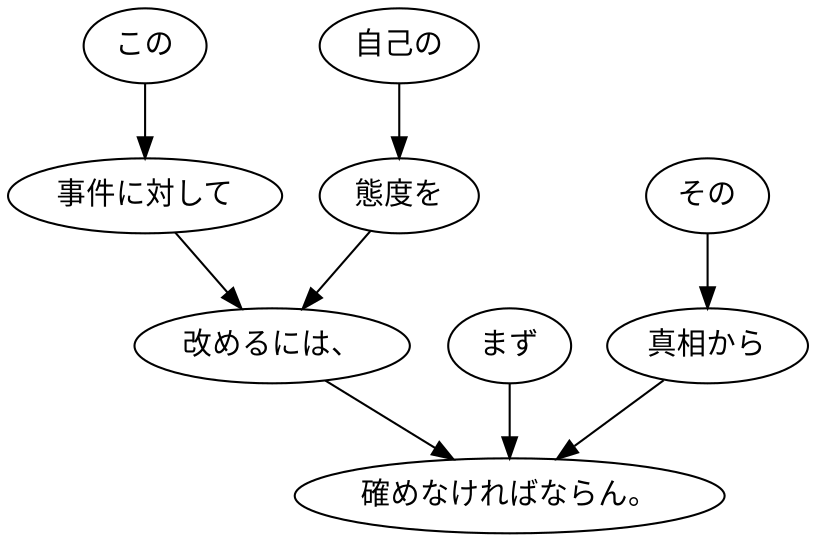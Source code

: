 digraph graph2400 {
	node0 [label="この"];
	node1 [label="事件に対して"];
	node2 [label="自己の"];
	node3 [label="態度を"];
	node4 [label="改めるには、"];
	node5 [label="まず"];
	node6 [label="その"];
	node7 [label="真相から"];
	node8 [label="確めなければならん。"];
	node0 -> node1;
	node1 -> node4;
	node2 -> node3;
	node3 -> node4;
	node4 -> node8;
	node5 -> node8;
	node6 -> node7;
	node7 -> node8;
}
